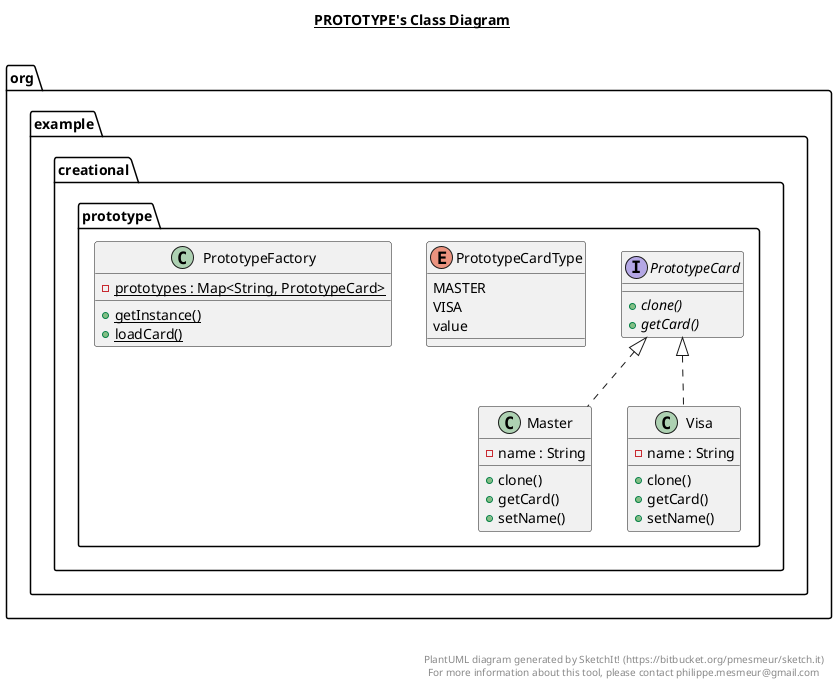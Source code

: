 @startuml

title __PROTOTYPE's Class Diagram__\n

  namespace org.example {
    namespace creational.prototype {
      class org.example.creational.prototype.Master {
          - name : String
          + clone()
          + getCard()
          + setName()
      }
    }
  }
  

  namespace org.example {
    namespace creational.prototype {
      interface org.example.creational.prototype.PrototypeCard {
          {abstract} + clone()
          {abstract} + getCard()
      }
    }
  }
  

  namespace org.example {
    namespace creational.prototype {
      enum PrototypeCardType {
        MASTER
        VISA
        value
      }
    }
  }
  

  namespace org.example {
    namespace creational.prototype {
      class org.example.creational.prototype.PrototypeFactory {
          {static} - prototypes : Map<String, PrototypeCard>
          {static} + getInstance()
          {static} + loadCard()
      }
    }
  }
  

  namespace org.example {
    namespace creational.prototype {
      class org.example.creational.prototype.Visa {
          - name : String
          + clone()
          + getCard()
          + setName()
      }
    }
  }
  

  org.example.creational.prototype.Master .up.|> org.example.creational.prototype.PrototypeCard
  org.example.creational.prototype.Visa .up.|> org.example.creational.prototype.PrototypeCard


right footer


PlantUML diagram generated by SketchIt! (https://bitbucket.org/pmesmeur/sketch.it)
For more information about this tool, please contact philippe.mesmeur@gmail.com
endfooter

@enduml
